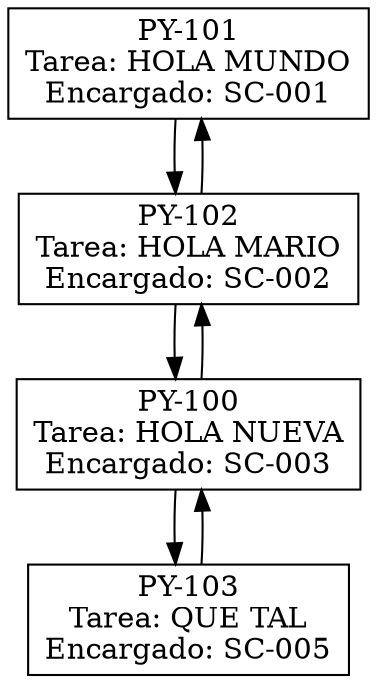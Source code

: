 digraph listaDobleGraph { 
 node[shape=box]; 
nodoListaDoble0[label="PY-101\nTarea: HOLA MUNDO\nEncargado: SC-001"];
nodoListaDoble1[label="PY-102\nTarea: HOLA MARIO\nEncargado: SC-002"];
nodoListaDoble2[label="PY-100\nTarea: HOLA NUEVA\nEncargado: SC-003"];
nodoListaDoble3[label="PY-103\nTarea: QUE TAL\nEncargado: SC-005"];

nodoListaDoble0 -> nodoListaDoble1;
nodoListaDoble1 -> nodoListaDoble0;
nodoListaDoble1 -> nodoListaDoble2;
nodoListaDoble2 -> nodoListaDoble1;
nodoListaDoble2 -> nodoListaDoble3;
nodoListaDoble3 -> nodoListaDoble2;
} 
